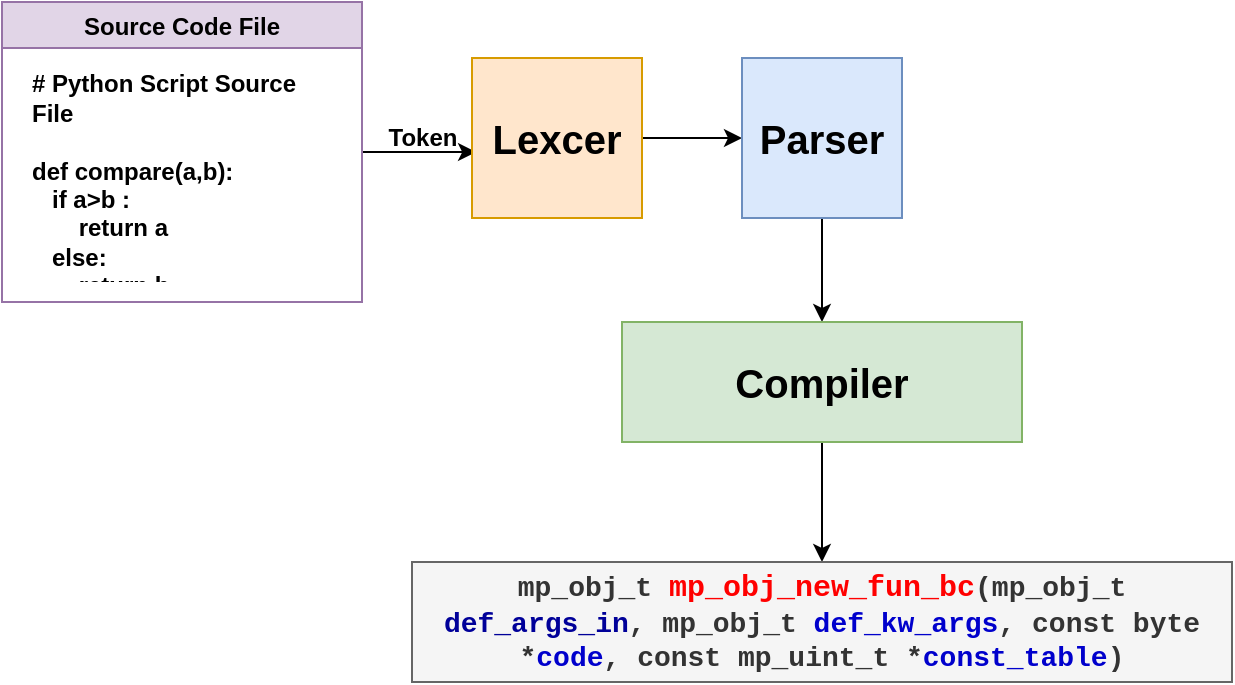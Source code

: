 <mxfile version="15.9.1" type="github"><diagram id="H4lATcMI-bZScz2o-kdU" name="Page-1"><mxGraphModel dx="868" dy="431" grid="1" gridSize="10" guides="1" tooltips="1" connect="1" arrows="1" fold="1" page="1" pageScale="1" pageWidth="850" pageHeight="1100" math="0" shadow="0"><root><mxCell id="0"/><mxCell id="1" parent="0"/><mxCell id="sEhrW3wy_zQRSTeb6eg7-7" style="edgeStyle=orthogonalEdgeStyle;rounded=0;orthogonalLoop=1;jettySize=auto;html=1;entryX=0.024;entryY=0.588;entryDx=0;entryDy=0;entryPerimeter=0;" edge="1" parent="1" source="sEhrW3wy_zQRSTeb6eg7-1" target="sEhrW3wy_zQRSTeb6eg7-5"><mxGeometry relative="1" as="geometry"/></mxCell><mxCell id="sEhrW3wy_zQRSTeb6eg7-1" value="Source Code File" style="swimlane;fillColor=#e1d5e7;strokeColor=#9673a6;startSize=23;" vertex="1" parent="1"><mxGeometry x="140" y="170" width="180" height="150" as="geometry"/></mxCell><mxCell id="sEhrW3wy_zQRSTeb6eg7-4" value="&lt;div&gt;&lt;br&gt;&lt;/div&gt;&lt;div&gt;# Python Script Source File&lt;/div&gt;&lt;div&gt;&lt;br&gt;&lt;/div&gt;&lt;div&gt;def compare(a,b):&lt;/div&gt;&lt;div&gt;&amp;nbsp;&amp;nbsp; if a&amp;gt;b :&lt;/div&gt;&lt;div&gt;&amp;nbsp;&amp;nbsp;&amp;nbsp;&amp;nbsp;&amp;nbsp;&amp;nbsp; return a&lt;/div&gt;&lt;div&gt;&amp;nbsp;&amp;nbsp; else:&lt;/div&gt;&lt;div&gt;&amp;nbsp;&amp;nbsp;&amp;nbsp;&amp;nbsp;&amp;nbsp;&amp;nbsp; return b&lt;/div&gt;&lt;div&gt;&lt;br&gt;&lt;/div&gt;&lt;div&gt;&lt;br&gt;&lt;/div&gt;" style="text;html=1;spacing=5;spacingTop=-20;whiteSpace=wrap;overflow=hidden;rounded=0;fontStyle=1" vertex="1" parent="sEhrW3wy_zQRSTeb6eg7-1"><mxGeometry x="10" y="30" width="160" height="110" as="geometry"/></mxCell><mxCell id="sEhrW3wy_zQRSTeb6eg7-10" style="edgeStyle=orthogonalEdgeStyle;rounded=0;orthogonalLoop=1;jettySize=auto;html=1;entryX=0;entryY=0.5;entryDx=0;entryDy=0;fontSize=20;" edge="1" parent="1" source="sEhrW3wy_zQRSTeb6eg7-5" target="sEhrW3wy_zQRSTeb6eg7-9"><mxGeometry relative="1" as="geometry"/></mxCell><mxCell id="sEhrW3wy_zQRSTeb6eg7-5" value="Lexcer" style="rounded=0;whiteSpace=wrap;html=1;fontStyle=1;fontSize=20;fillColor=#ffe6cc;strokeColor=#d79b00;" vertex="1" parent="1"><mxGeometry x="375" y="198" width="85" height="80" as="geometry"/></mxCell><mxCell id="sEhrW3wy_zQRSTeb6eg7-8" value="Token" style="text;html=1;align=center;verticalAlign=middle;resizable=0;points=[];autosize=1;strokeColor=none;fillColor=none;fontStyle=1" vertex="1" parent="1"><mxGeometry x="325" y="228" width="50" height="20" as="geometry"/></mxCell><mxCell id="sEhrW3wy_zQRSTeb6eg7-13" style="edgeStyle=orthogonalEdgeStyle;rounded=0;orthogonalLoop=1;jettySize=auto;html=1;fontSize=20;" edge="1" parent="1" source="sEhrW3wy_zQRSTeb6eg7-9" target="sEhrW3wy_zQRSTeb6eg7-12"><mxGeometry relative="1" as="geometry"/></mxCell><mxCell id="sEhrW3wy_zQRSTeb6eg7-9" value="Parser" style="whiteSpace=wrap;html=1;aspect=fixed;fontSize=20;fontStyle=1;fillColor=#dae8fc;strokeColor=#6c8ebf;" vertex="1" parent="1"><mxGeometry x="510" y="198" width="80" height="80" as="geometry"/></mxCell><mxCell id="sEhrW3wy_zQRSTeb6eg7-16" style="edgeStyle=orthogonalEdgeStyle;rounded=0;orthogonalLoop=1;jettySize=auto;html=1;entryX=0.5;entryY=0;entryDx=0;entryDy=0;fontSize=15;fontColor=#FF0000;" edge="1" parent="1" source="sEhrW3wy_zQRSTeb6eg7-12" target="sEhrW3wy_zQRSTeb6eg7-15"><mxGeometry relative="1" as="geometry"/></mxCell><mxCell id="sEhrW3wy_zQRSTeb6eg7-12" value="Compiler" style="rounded=0;whiteSpace=wrap;html=1;fontSize=20;fontStyle=1;fillColor=#d5e8d4;strokeColor=#82b366;" vertex="1" parent="1"><mxGeometry x="450" y="330" width="200" height="60" as="geometry"/></mxCell><mxCell id="sEhrW3wy_zQRSTeb6eg7-15" value="mp_obj_t &lt;font style=&quot;font-size: 15px&quot; color=&quot;#FF0000&quot;&gt;mp_obj_new_fun_bc&lt;/font&gt;(mp_obj_t &lt;font color=&quot;#000099&quot;&gt;def_args_in&lt;/font&gt;, mp_obj_t &lt;font color=&quot;#0000CC&quot;&gt;def_kw_args&lt;/font&gt;, const byte *&lt;font color=&quot;#0000CC&quot;&gt;code&lt;/font&gt;, const mp_uint_t *&lt;font color=&quot;#0000CC&quot;&gt;const_table&lt;/font&gt;)" style="rounded=0;whiteSpace=wrap;html=1;fontSize=14;fontStyle=1;fontFamily=Courier New;fillColor=#f5f5f5;strokeColor=#666666;fontColor=#333333;" vertex="1" parent="1"><mxGeometry x="345" y="450" width="410" height="60" as="geometry"/></mxCell></root></mxGraphModel></diagram></mxfile>